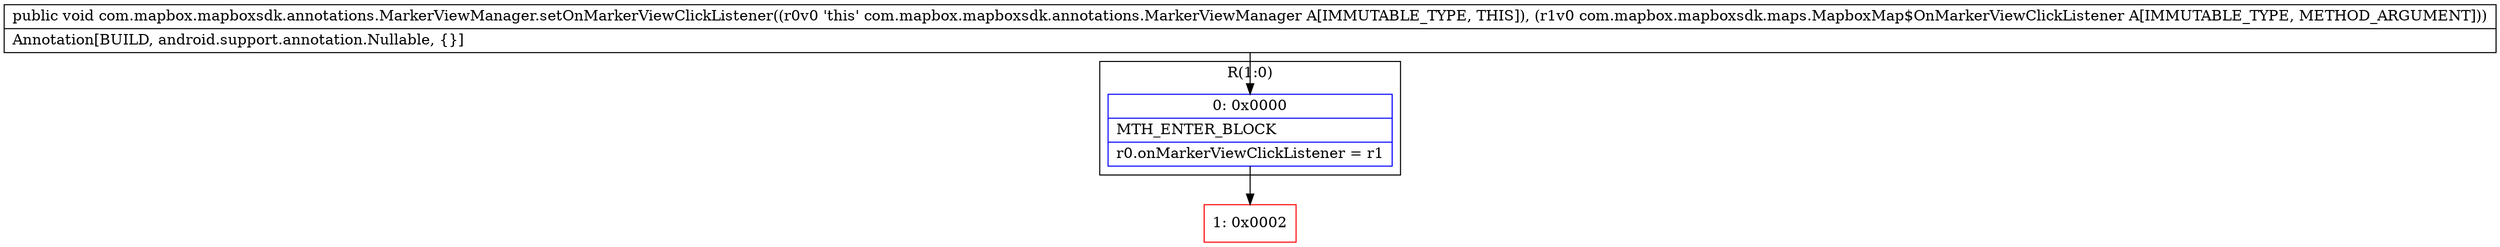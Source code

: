 digraph "CFG forcom.mapbox.mapboxsdk.annotations.MarkerViewManager.setOnMarkerViewClickListener(Lcom\/mapbox\/mapboxsdk\/maps\/MapboxMap$OnMarkerViewClickListener;)V" {
subgraph cluster_Region_222884890 {
label = "R(1:0)";
node [shape=record,color=blue];
Node_0 [shape=record,label="{0\:\ 0x0000|MTH_ENTER_BLOCK\l|r0.onMarkerViewClickListener = r1\l}"];
}
Node_1 [shape=record,color=red,label="{1\:\ 0x0002}"];
MethodNode[shape=record,label="{public void com.mapbox.mapboxsdk.annotations.MarkerViewManager.setOnMarkerViewClickListener((r0v0 'this' com.mapbox.mapboxsdk.annotations.MarkerViewManager A[IMMUTABLE_TYPE, THIS]), (r1v0 com.mapbox.mapboxsdk.maps.MapboxMap$OnMarkerViewClickListener A[IMMUTABLE_TYPE, METHOD_ARGUMENT]))  | Annotation[BUILD, android.support.annotation.Nullable, \{\}]\l}"];
MethodNode -> Node_0;
Node_0 -> Node_1;
}

